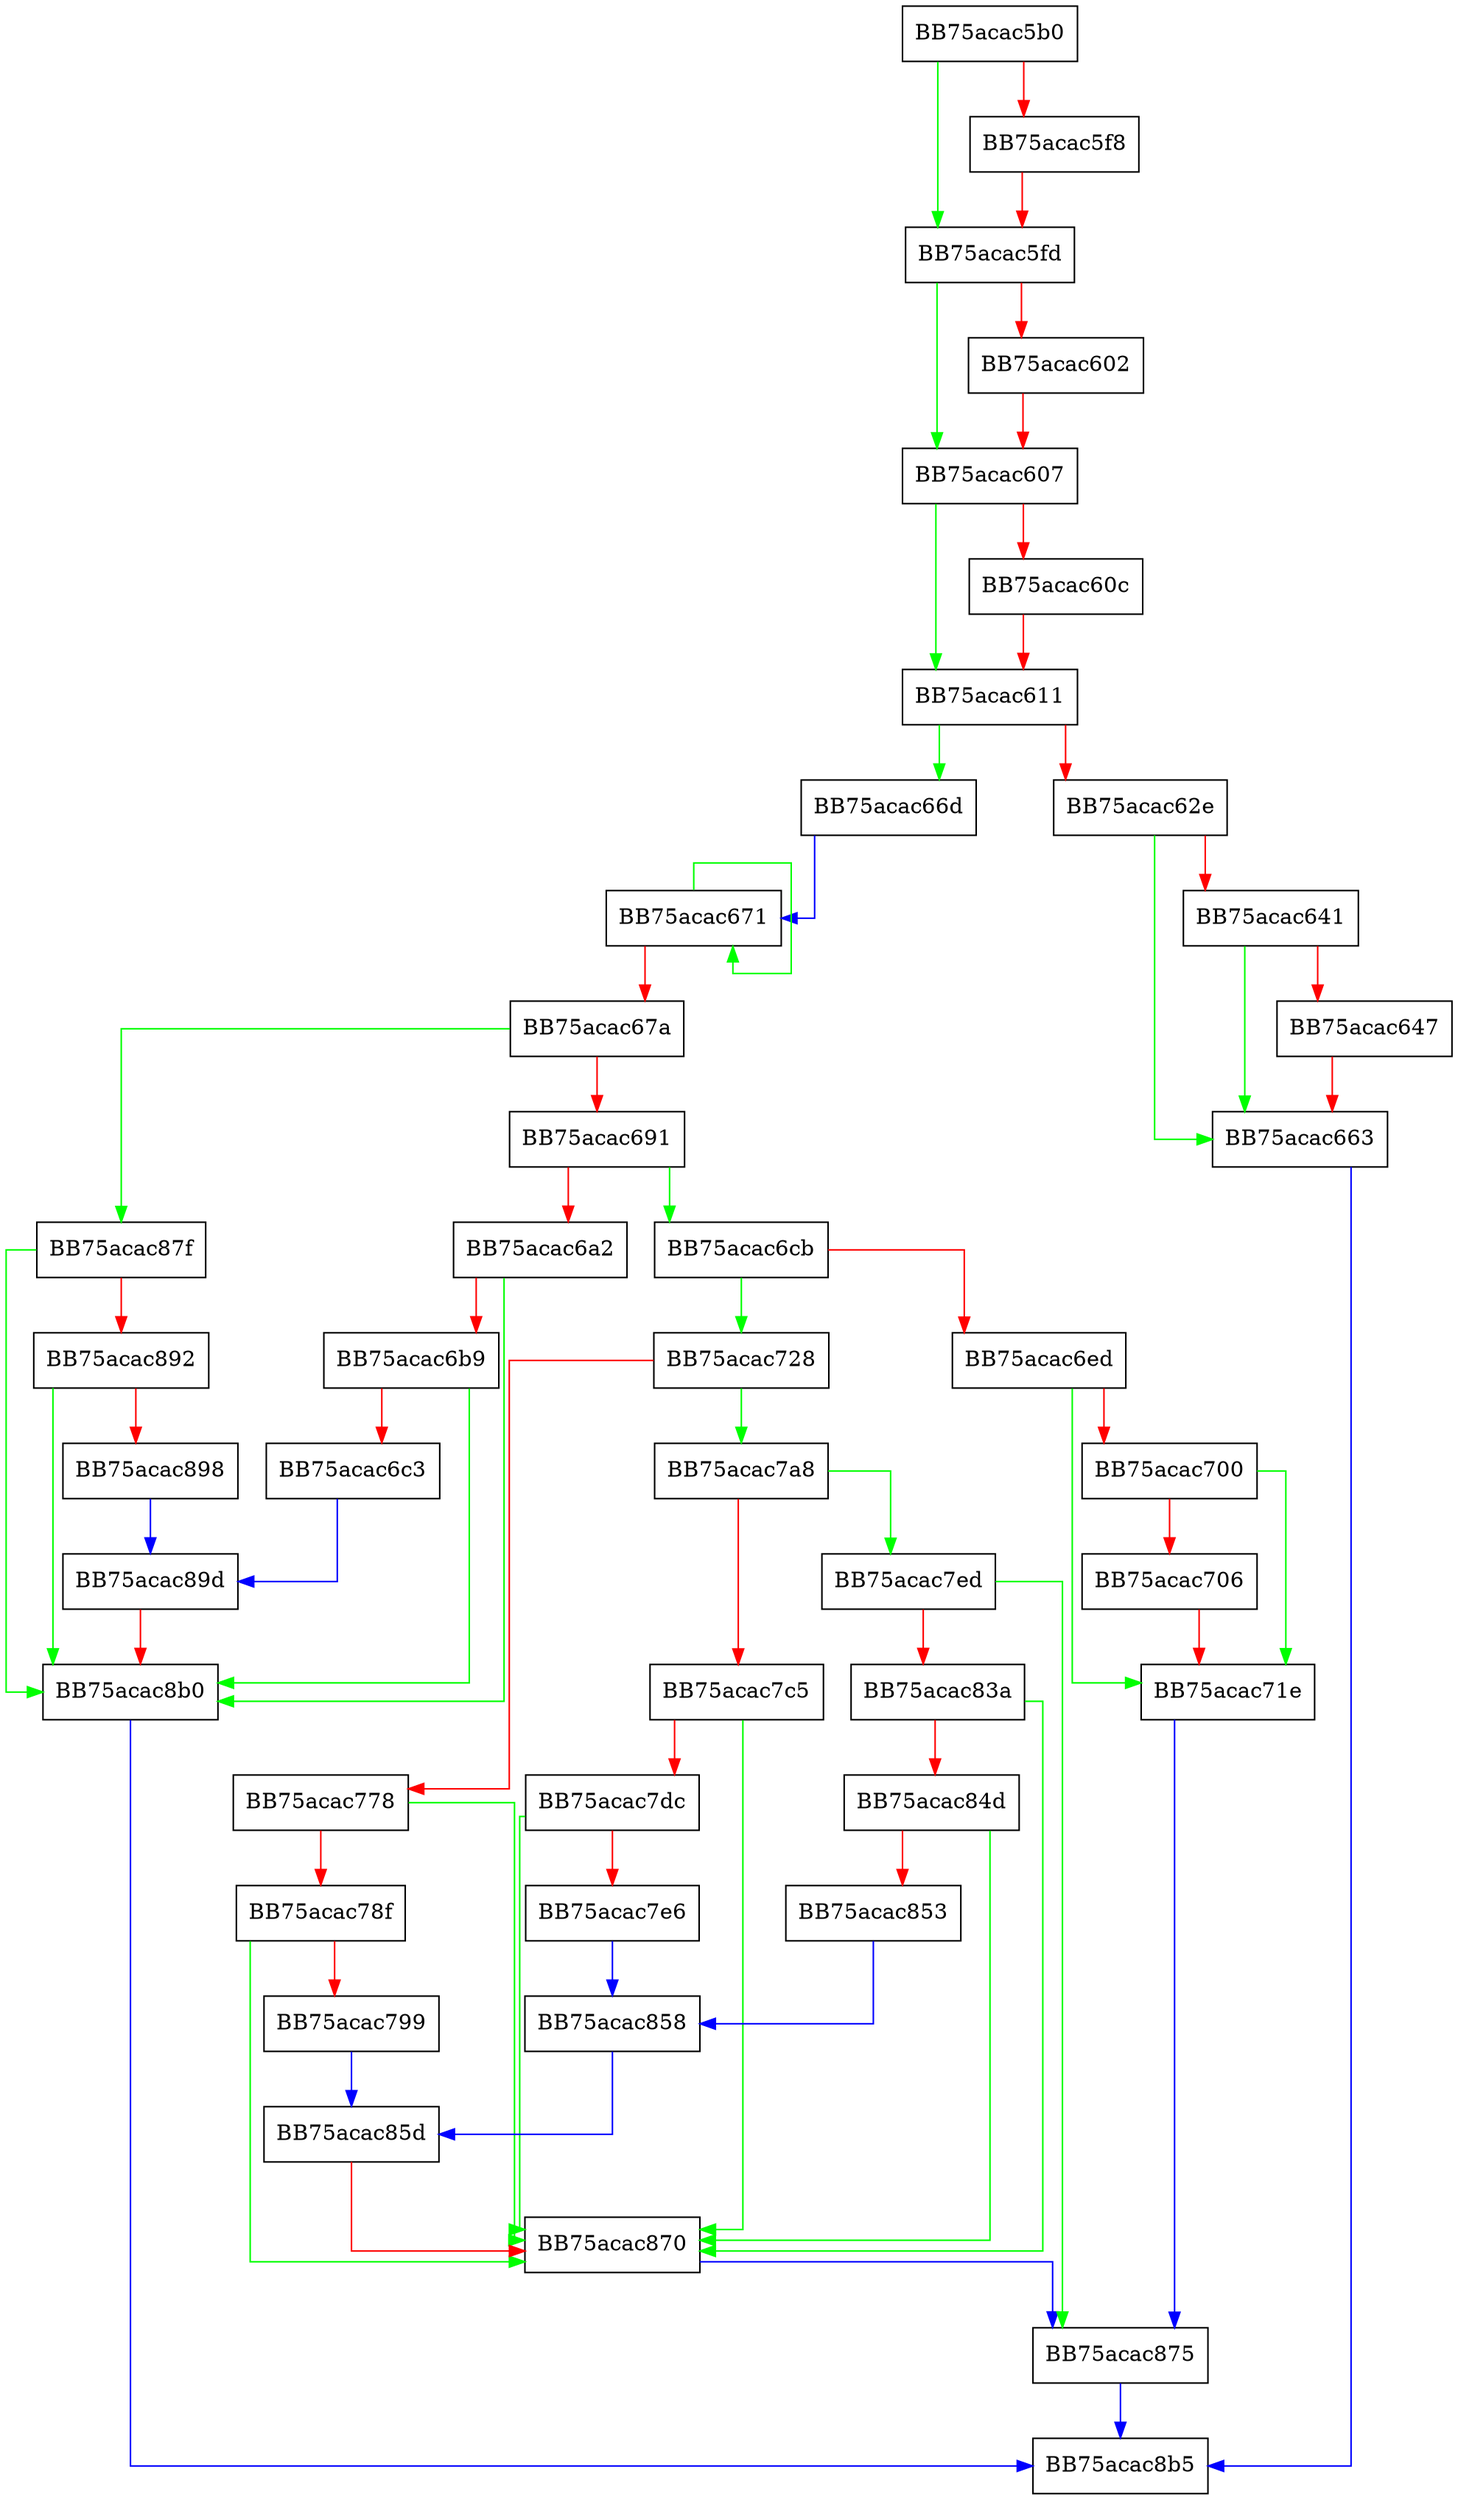 digraph Spynet {
  node [shape="box"];
  graph [splines=ortho];
  BB75acac5b0 -> BB75acac5fd [color="green"];
  BB75acac5b0 -> BB75acac5f8 [color="red"];
  BB75acac5f8 -> BB75acac5fd [color="red"];
  BB75acac5fd -> BB75acac607 [color="green"];
  BB75acac5fd -> BB75acac602 [color="red"];
  BB75acac602 -> BB75acac607 [color="red"];
  BB75acac607 -> BB75acac611 [color="green"];
  BB75acac607 -> BB75acac60c [color="red"];
  BB75acac60c -> BB75acac611 [color="red"];
  BB75acac611 -> BB75acac66d [color="green"];
  BB75acac611 -> BB75acac62e [color="red"];
  BB75acac62e -> BB75acac663 [color="green"];
  BB75acac62e -> BB75acac641 [color="red"];
  BB75acac641 -> BB75acac663 [color="green"];
  BB75acac641 -> BB75acac647 [color="red"];
  BB75acac647 -> BB75acac663 [color="red"];
  BB75acac663 -> BB75acac8b5 [color="blue"];
  BB75acac66d -> BB75acac671 [color="blue"];
  BB75acac671 -> BB75acac671 [color="green"];
  BB75acac671 -> BB75acac67a [color="red"];
  BB75acac67a -> BB75acac87f [color="green"];
  BB75acac67a -> BB75acac691 [color="red"];
  BB75acac691 -> BB75acac6cb [color="green"];
  BB75acac691 -> BB75acac6a2 [color="red"];
  BB75acac6a2 -> BB75acac8b0 [color="green"];
  BB75acac6a2 -> BB75acac6b9 [color="red"];
  BB75acac6b9 -> BB75acac8b0 [color="green"];
  BB75acac6b9 -> BB75acac6c3 [color="red"];
  BB75acac6c3 -> BB75acac89d [color="blue"];
  BB75acac6cb -> BB75acac728 [color="green"];
  BB75acac6cb -> BB75acac6ed [color="red"];
  BB75acac6ed -> BB75acac71e [color="green"];
  BB75acac6ed -> BB75acac700 [color="red"];
  BB75acac700 -> BB75acac71e [color="green"];
  BB75acac700 -> BB75acac706 [color="red"];
  BB75acac706 -> BB75acac71e [color="red"];
  BB75acac71e -> BB75acac875 [color="blue"];
  BB75acac728 -> BB75acac7a8 [color="green"];
  BB75acac728 -> BB75acac778 [color="red"];
  BB75acac778 -> BB75acac870 [color="green"];
  BB75acac778 -> BB75acac78f [color="red"];
  BB75acac78f -> BB75acac870 [color="green"];
  BB75acac78f -> BB75acac799 [color="red"];
  BB75acac799 -> BB75acac85d [color="blue"];
  BB75acac7a8 -> BB75acac7ed [color="green"];
  BB75acac7a8 -> BB75acac7c5 [color="red"];
  BB75acac7c5 -> BB75acac870 [color="green"];
  BB75acac7c5 -> BB75acac7dc [color="red"];
  BB75acac7dc -> BB75acac870 [color="green"];
  BB75acac7dc -> BB75acac7e6 [color="red"];
  BB75acac7e6 -> BB75acac858 [color="blue"];
  BB75acac7ed -> BB75acac875 [color="green"];
  BB75acac7ed -> BB75acac83a [color="red"];
  BB75acac83a -> BB75acac870 [color="green"];
  BB75acac83a -> BB75acac84d [color="red"];
  BB75acac84d -> BB75acac870 [color="green"];
  BB75acac84d -> BB75acac853 [color="red"];
  BB75acac853 -> BB75acac858 [color="blue"];
  BB75acac858 -> BB75acac85d [color="blue"];
  BB75acac85d -> BB75acac870 [color="red"];
  BB75acac870 -> BB75acac875 [color="blue"];
  BB75acac875 -> BB75acac8b5 [color="blue"];
  BB75acac87f -> BB75acac8b0 [color="green"];
  BB75acac87f -> BB75acac892 [color="red"];
  BB75acac892 -> BB75acac8b0 [color="green"];
  BB75acac892 -> BB75acac898 [color="red"];
  BB75acac898 -> BB75acac89d [color="blue"];
  BB75acac89d -> BB75acac8b0 [color="red"];
  BB75acac8b0 -> BB75acac8b5 [color="blue"];
}